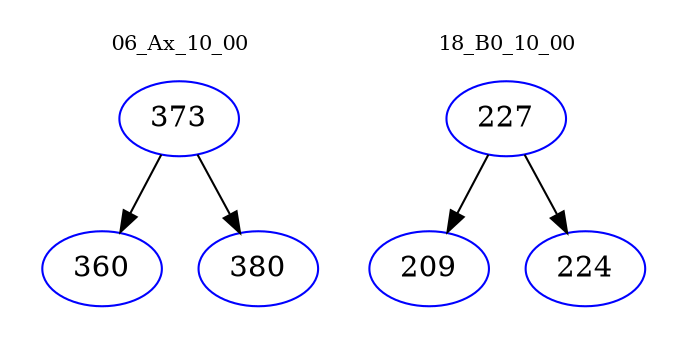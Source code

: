 digraph{
subgraph cluster_0 {
color = white
label = "06_Ax_10_00";
fontsize=10;
T0_373 [label="373", color="blue"]
T0_373 -> T0_360 [color="black"]
T0_360 [label="360", color="blue"]
T0_373 -> T0_380 [color="black"]
T0_380 [label="380", color="blue"]
}
subgraph cluster_1 {
color = white
label = "18_B0_10_00";
fontsize=10;
T1_227 [label="227", color="blue"]
T1_227 -> T1_209 [color="black"]
T1_209 [label="209", color="blue"]
T1_227 -> T1_224 [color="black"]
T1_224 [label="224", color="blue"]
}
}
